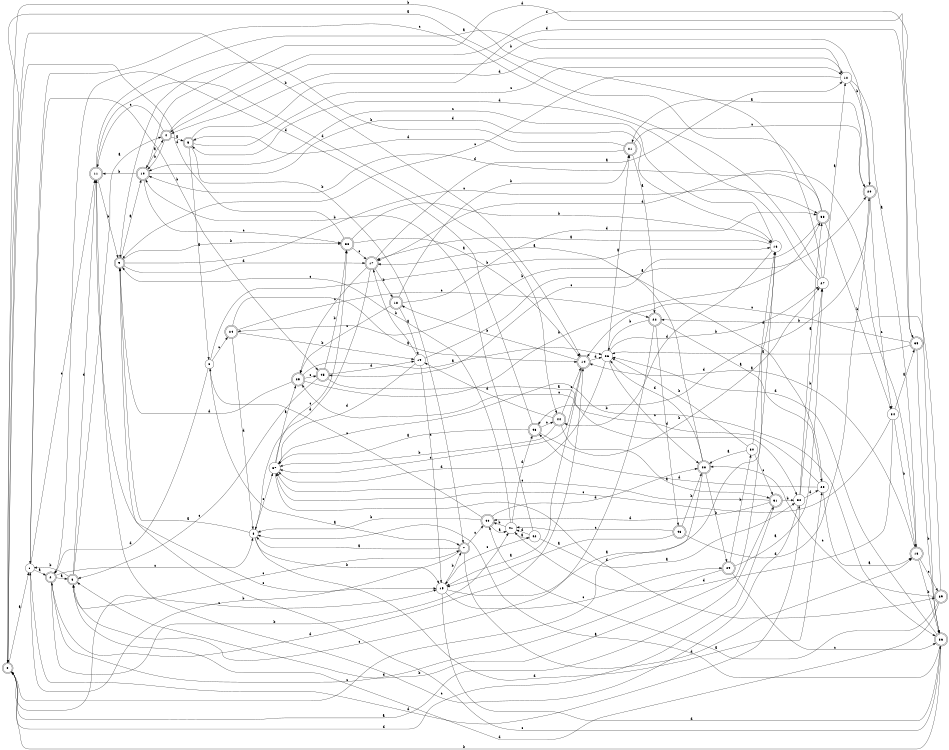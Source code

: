 digraph n38_3 {
__start0 [label="" shape="none"];

rankdir=LR;
size="8,5";

s0 [style="rounded,filled", color="black", fillcolor="white" shape="doublecircle", label="0"];
s1 [style="filled", color="black", fillcolor="white" shape="circle", label="1"];
s2 [style="rounded,filled", color="black", fillcolor="white" shape="doublecircle", label="2"];
s3 [style="rounded,filled", color="black", fillcolor="white" shape="doublecircle", label="3"];
s4 [style="rounded,filled", color="black", fillcolor="white" shape="doublecircle", label="4"];
s5 [style="rounded,filled", color="black", fillcolor="white" shape="doublecircle", label="5"];
s6 [style="filled", color="black", fillcolor="white" shape="circle", label="6"];
s7 [style="rounded,filled", color="black", fillcolor="white" shape="doublecircle", label="7"];
s8 [style="filled", color="black", fillcolor="white" shape="circle", label="8"];
s9 [style="rounded,filled", color="black", fillcolor="white" shape="doublecircle", label="9"];
s10 [style="rounded,filled", color="black", fillcolor="white" shape="doublecircle", label="10"];
s11 [style="rounded,filled", color="black", fillcolor="white" shape="doublecircle", label="11"];
s12 [style="filled", color="black", fillcolor="white" shape="circle", label="12"];
s13 [style="rounded,filled", color="black", fillcolor="white" shape="doublecircle", label="13"];
s14 [style="rounded,filled", color="black", fillcolor="white" shape="doublecircle", label="14"];
s15 [style="filled", color="black", fillcolor="white" shape="circle", label="15"];
s16 [style="filled", color="black", fillcolor="white" shape="circle", label="16"];
s17 [style="rounded,filled", color="black", fillcolor="white" shape="doublecircle", label="17"];
s18 [style="rounded,filled", color="black", fillcolor="white" shape="doublecircle", label="18"];
s19 [style="filled", color="black", fillcolor="white" shape="circle", label="19"];
s20 [style="rounded,filled", color="black", fillcolor="white" shape="doublecircle", label="20"];
s21 [style="rounded,filled", color="black", fillcolor="white" shape="doublecircle", label="21"];
s22 [style="rounded,filled", color="black", fillcolor="white" shape="doublecircle", label="22"];
s23 [style="filled", color="black", fillcolor="white" shape="circle", label="23"];
s24 [style="rounded,filled", color="black", fillcolor="white" shape="doublecircle", label="24"];
s25 [style="rounded,filled", color="black", fillcolor="white" shape="doublecircle", label="25"];
s26 [style="filled", color="black", fillcolor="white" shape="circle", label="26"];
s27 [style="filled", color="black", fillcolor="white" shape="circle", label="27"];
s28 [style="rounded,filled", color="black", fillcolor="white" shape="doublecircle", label="28"];
s29 [style="rounded,filled", color="black", fillcolor="white" shape="doublecircle", label="29"];
s30 [style="filled", color="black", fillcolor="white" shape="circle", label="30"];
s31 [style="rounded,filled", color="black", fillcolor="white" shape="doublecircle", label="31"];
s32 [style="filled", color="black", fillcolor="white" shape="circle", label="32"];
s33 [style="rounded,filled", color="black", fillcolor="white" shape="doublecircle", label="33"];
s34 [style="filled", color="black", fillcolor="white" shape="circle", label="34"];
s35 [style="rounded,filled", color="black", fillcolor="white" shape="doublecircle", label="35"];
s36 [style="rounded,filled", color="black", fillcolor="white" shape="doublecircle", label="36"];
s37 [style="filled", color="black", fillcolor="white" shape="circle", label="37"];
s38 [style="rounded,filled", color="black", fillcolor="white" shape="doublecircle", label="38"];
s39 [style="rounded,filled", color="black", fillcolor="white" shape="doublecircle", label="39"];
s40 [style="rounded,filled", color="black", fillcolor="white" shape="doublecircle", label="40"];
s41 [style="filled", color="black", fillcolor="white" shape="circle", label="41"];
s42 [style="filled", color="black", fillcolor="white" shape="circle", label="42"];
s43 [style="rounded,filled", color="black", fillcolor="white" shape="doublecircle", label="43"];
s44 [style="rounded,filled", color="black", fillcolor="white" shape="doublecircle", label="44"];
s45 [style="rounded,filled", color="black", fillcolor="white" shape="doublecircle", label="45"];
s46 [style="rounded,filled", color="black", fillcolor="white" shape="doublecircle", label="46"];
s0 -> s1 [label="a"];
s0 -> s14 [label="b"];
s0 -> s15 [label="c"];
s0 -> s31 [label="d"];
s1 -> s2 [label="a"];
s1 -> s45 [label="b"];
s1 -> s11 [label="c"];
s1 -> s32 [label="d"];
s2 -> s3 [label="a"];
s2 -> s41 [label="b"];
s2 -> s8 [label="c"];
s2 -> s14 [label="d"];
s3 -> s4 [label="a"];
s3 -> s1 [label="b"];
s3 -> s7 [label="c"];
s3 -> s11 [label="d"];
s4 -> s5 [label="a"];
s4 -> s10 [label="b"];
s4 -> s11 [label="c"];
s4 -> s36 [label="d"];
s5 -> s6 [label="a"];
s5 -> s7 [label="b"];
s5 -> s12 [label="c"];
s5 -> s35 [label="d"];
s6 -> s7 [label="a"];
s6 -> s16 [label="b"];
s6 -> s24 [label="c"];
s6 -> s2 [label="d"];
s7 -> s8 [label="a"];
s7 -> s1 [label="b"];
s7 -> s40 [label="c"];
s7 -> s13 [label="d"];
s8 -> s9 [label="a"];
s8 -> s15 [label="b"];
s8 -> s37 [label="c"];
s8 -> s23 [label="d"];
s9 -> s10 [label="a"];
s9 -> s38 [label="b"];
s9 -> s33 [label="c"];
s9 -> s17 [label="d"];
s10 -> s4 [label="a"];
s10 -> s11 [label="b"];
s10 -> s38 [label="c"];
s10 -> s16 [label="d"];
s11 -> s12 [label="a"];
s11 -> s9 [label="b"];
s11 -> s15 [label="c"];
s11 -> s44 [label="d"];
s12 -> s13 [label="a"];
s12 -> s20 [label="b"];
s12 -> s9 [label="c"];
s12 -> s4 [label="d"];
s13 -> s14 [label="a"];
s13 -> s36 [label="b"];
s13 -> s39 [label="c"];
s13 -> s17 [label="d"];
s14 -> s15 [label="a"];
s14 -> s18 [label="b"];
s14 -> s37 [label="c"];
s14 -> s26 [label="d"];
s15 -> s16 [label="a"];
s15 -> s7 [label="b"];
s15 -> s29 [label="c"];
s15 -> s36 [label="d"];
s16 -> s17 [label="a"];
s16 -> s3 [label="b"];
s16 -> s10 [label="c"];
s16 -> s44 [label="d"];
s17 -> s12 [label="a"];
s17 -> s18 [label="b"];
s17 -> s25 [label="c"];
s17 -> s8 [label="d"];
s18 -> s19 [label="a"];
s18 -> s21 [label="b"];
s18 -> s25 [label="c"];
s18 -> s33 [label="d"];
s19 -> s20 [label="a"];
s19 -> s17 [label="b"];
s19 -> s15 [label="c"];
s19 -> s37 [label="d"];
s20 -> s21 [label="a"];
s20 -> s4 [label="b"];
s20 -> s34 [label="c"];
s20 -> s43 [label="d"];
s21 -> s22 [label="a"];
s21 -> s9 [label="b"];
s21 -> s20 [label="c"];
s21 -> s5 [label="d"];
s22 -> s23 [label="a"];
s22 -> s26 [label="b"];
s22 -> s3 [label="c"];
s22 -> s46 [label="d"];
s23 -> s13 [label="a"];
s23 -> s24 [label="b"];
s23 -> s25 [label="c"];
s23 -> s43 [label="d"];
s24 -> s14 [label="a"];
s24 -> s19 [label="b"];
s24 -> s22 [label="c"];
s24 -> s8 [label="d"];
s25 -> s26 [label="a"];
s25 -> s33 [label="b"];
s25 -> s45 [label="c"];
s25 -> s9 [label="d"];
s26 -> s21 [label="a"];
s26 -> s27 [label="b"];
s26 -> s28 [label="c"];
s26 -> s37 [label="d"];
s27 -> s12 [label="a"];
s27 -> s0 [label="b"];
s27 -> s1 [label="c"];
s27 -> s5 [label="d"];
s28 -> s17 [label="a"];
s28 -> s29 [label="b"];
s28 -> s0 [label="c"];
s28 -> s26 [label="d"];
s29 -> s27 [label="a"];
s29 -> s30 [label="b"];
s29 -> s36 [label="c"];
s29 -> s2 [label="d"];
s30 -> s28 [label="a"];
s30 -> s26 [label="b"];
s30 -> s31 [label="c"];
s30 -> s16 [label="d"];
s31 -> s0 [label="a"];
s31 -> s32 [label="b"];
s31 -> s37 [label="c"];
s31 -> s40 [label="d"];
s32 -> s33 [label="a"];
s32 -> s27 [label="b"];
s32 -> s11 [label="c"];
s32 -> s23 [label="d"];
s33 -> s0 [label="a"];
s33 -> s34 [label="b"];
s33 -> s45 [label="c"];
s33 -> s10 [label="d"];
s34 -> s35 [label="a"];
s34 -> s13 [label="b"];
s34 -> s37 [label="c"];
s34 -> s41 [label="d"];
s35 -> s26 [label="a"];
s35 -> s36 [label="b"];
s35 -> s14 [label="c"];
s35 -> s10 [label="d"];
s36 -> s8 [label="a"];
s36 -> s0 [label="b"];
s36 -> s9 [label="c"];
s36 -> s26 [label="d"];
s37 -> s25 [label="a"];
s37 -> s36 [label="b"];
s37 -> s38 [label="c"];
s37 -> s39 [label="d"];
s38 -> s14 [label="a"];
s38 -> s16 [label="b"];
s38 -> s17 [label="c"];
s38 -> s0 [label="d"];
s39 -> s40 [label="a"];
s39 -> s22 [label="b"];
s39 -> s28 [label="c"];
s39 -> s3 [label="d"];
s40 -> s41 [label="a"];
s40 -> s8 [label="b"];
s40 -> s6 [label="c"];
s40 -> s28 [label="d"];
s41 -> s42 [label="a"];
s41 -> s40 [label="b"];
s41 -> s9 [label="c"];
s41 -> s43 [label="d"];
s42 -> s32 [label="a"];
s42 -> s10 [label="b"];
s42 -> s15 [label="c"];
s42 -> s41 [label="d"];
s43 -> s37 [label="a"];
s43 -> s27 [label="b"];
s43 -> s44 [label="c"];
s43 -> s2 [label="d"];
s44 -> s31 [label="a"];
s44 -> s37 [label="b"];
s44 -> s14 [label="c"];
s44 -> s19 [label="d"];
s45 -> s32 [label="a"];
s45 -> s38 [label="b"];
s45 -> s3 [label="c"];
s45 -> s19 [label="d"];
s46 -> s15 [label="a"];
s46 -> s28 [label="b"];
s46 -> s41 [label="c"];
s46 -> s20 [label="d"];

}